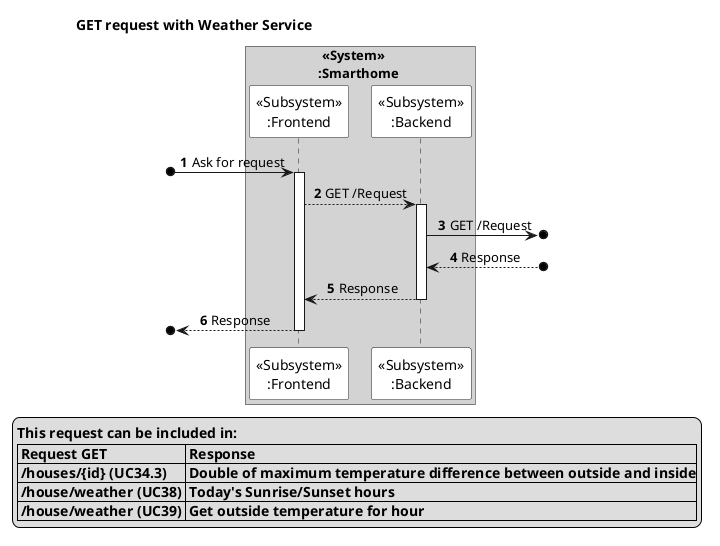 @startuml
title GET request with Weather Service

autonumber
skinparam sequenceMessageAlign center
skinparam actorBackgroundColor white
skinparam participantBackgroundColor white
skinparam sequenceReferenceBackgroundColor white
skinparam sequenceReferenceHeaderBackgroundColor white
skinparam sequenceGroupBackgroundColor white

box " <<System>> \n:Smarthome " #LightGrey
participant "<<Subsystem>>\n:Frontend" as fe
participant "<<Subsystem>>\n:Backend" as be
end box

[o-> fe++ : Ask for request
fe --> be++ : GET /Request

be ->o] : GET /Request
be <--o]: Response
be --> fe: Response
deactivate
[o<--fe: Response
deactivate


legend bottom
 **This request can be included in:**
|= Request GET |= Response |
|= /houses/{id} (UC34.3) |= Double of maximum temperature difference between outside and inside|
|= /house/weather (UC38) |= Today's Sunrise/Sunset hours|
|= /house/weather (UC39) |= Get outside temperature for hour|
end legend

@enduml